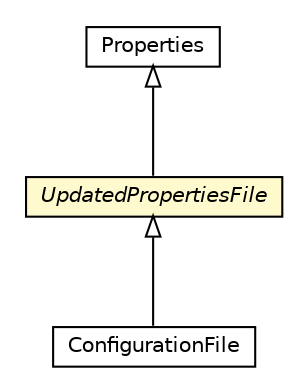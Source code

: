 #!/usr/local/bin/dot
#
# Class diagram 
# Generated by UMLGraph version R5_6-24-gf6e263 (http://www.umlgraph.org/)
#

digraph G {
	edge [fontname="Helvetica",fontsize=10,labelfontname="Helvetica",labelfontsize=10];
	node [fontname="Helvetica",fontsize=10,shape=plaintext];
	nodesep=0.25;
	ranksep=0.5;
	// org.universAAL.ri.gateway.configuration.ConfigurationFile
	c31602 [label=<<table title="org.universAAL.ri.gateway.configuration.ConfigurationFile" border="0" cellborder="1" cellspacing="0" cellpadding="2" port="p" href="./ConfigurationFile.html">
		<tr><td><table border="0" cellspacing="0" cellpadding="1">
<tr><td align="center" balign="center"> ConfigurationFile </td></tr>
		</table></td></tr>
		</table>>, URL="./ConfigurationFile.html", fontname="Helvetica", fontcolor="black", fontsize=10.0];
	// org.universAAL.ri.gateway.configuration.UpdatedPropertiesFile
	c31603 [label=<<table title="org.universAAL.ri.gateway.configuration.UpdatedPropertiesFile" border="0" cellborder="1" cellspacing="0" cellpadding="2" port="p" bgcolor="lemonChiffon" href="./UpdatedPropertiesFile.html">
		<tr><td><table border="0" cellspacing="0" cellpadding="1">
<tr><td align="center" balign="center"><font face="Helvetica-Oblique"> UpdatedPropertiesFile </font></td></tr>
		</table></td></tr>
		</table>>, URL="./UpdatedPropertiesFile.html", fontname="Helvetica", fontcolor="black", fontsize=10.0];
	//org.universAAL.ri.gateway.configuration.ConfigurationFile extends org.universAAL.ri.gateway.configuration.UpdatedPropertiesFile
	c31603:p -> c31602:p [dir=back,arrowtail=empty];
	//org.universAAL.ri.gateway.configuration.UpdatedPropertiesFile extends java.util.Properties
	c31714:p -> c31603:p [dir=back,arrowtail=empty];
	// java.util.Properties
	c31714 [label=<<table title="java.util.Properties" border="0" cellborder="1" cellspacing="0" cellpadding="2" port="p" href="http://java.sun.com/j2se/1.4.2/docs/api/java/util/Properties.html">
		<tr><td><table border="0" cellspacing="0" cellpadding="1">
<tr><td align="center" balign="center"> Properties </td></tr>
		</table></td></tr>
		</table>>, URL="http://java.sun.com/j2se/1.4.2/docs/api/java/util/Properties.html", fontname="Helvetica", fontcolor="black", fontsize=10.0];
}

